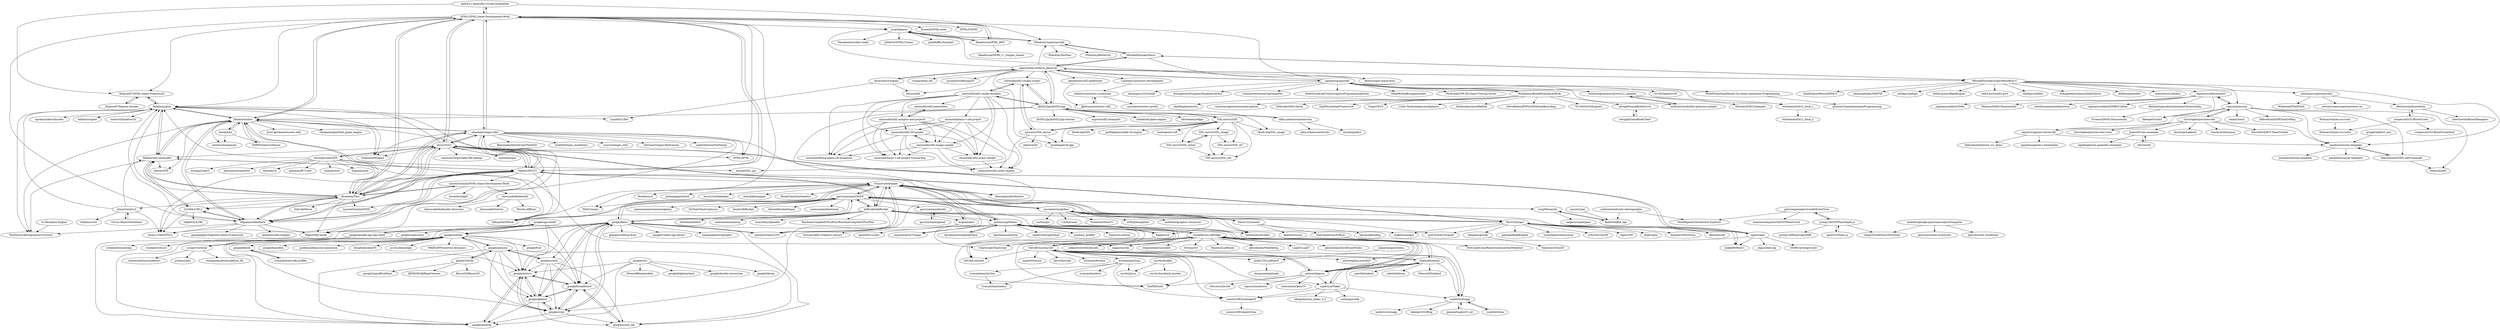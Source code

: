 digraph G {
"andrew-r-king/sfml-vscode-boilerplate" -> "SFML/SFML-Game-Development-Book"
"andrew-r-king/sfml-vscode-boilerplate" -> "Hopson97/SFML-Game-Framework"
"andrew-r-king/sfml-vscode-boilerplate" -> "PfAndrey/supermariohd"
"eliasdaler/imgui-sfml" -> "texus/TGUI"
"eliasdaler/imgui-sfml" -> "TankOs/SFGUI"
"eliasdaler/imgui-sfml" -> "SFML/SFML" ["e"=1]
"eliasdaler/imgui-sfml" -> "aiekick/ImGuiFileDialog" ["e"=1]
"eliasdaler/imgui-sfml" -> "fallahn/tmxlite"
"eliasdaler/imgui-sfml" -> "Bromeon/Thor"
"eliasdaler/imgui-sfml" -> "Hapaxia/SelbaWard"
"eliasdaler/imgui-sfml" -> "SFML/SFML-Game-Development-Book"
"eliasdaler/imgui-sfml" -> "thennequin/ImWindow" ["e"=1]
"eliasdaler/imgui-sfml" -> "BalazsJako/ImGuiColorTextEdit" ["e"=1]
"eliasdaler/imgui-sfml" -> "juliettef/imgui_markdown" ["e"=1]
"eliasdaler/imgui-sfml" -> "ocornut/imgui_club" ["e"=1]
"eliasdaler/imgui-sfml" -> "AirGuanZ/imgui-filebrowser" ["e"=1]
"eliasdaler/imgui-sfml" -> "Sygmei/ObEngine" ["e"=1]
"eliasdaler/imgui-sfml" -> "MiguelMJ/Candle"
"fruxo/turbobadger" -> "garrynewman/GWEN"
"fruxo/turbobadger" -> "floooh/oryol" ["e"=1]
"fruxo/turbobadger" -> "hugoam/kiui"
"fruxo/turbobadger" -> "MyGUI/mygui"
"fruxo/turbobadger" -> "libRocket/libRocket"
"fruxo/turbobadger" -> "google/flatui"
"fruxo/turbobadger" -> "thennequin/ImWindow" ["e"=1]
"fruxo/turbobadger" -> "novembermonk/kiui"
"fruxo/turbobadger" -> "bombomby/brofiler" ["e"=1]
"fruxo/turbobadger" -> "jarikomppa/soloud" ["e"=1]
"fruxo/turbobadger" -> "Flix01/imgui" ["e"=1]
"fruxo/turbobadger" -> "sp4cerat/Game-GUI"
"fruxo/turbobadger" -> "tesch1/turbobadger"
"fruxo/turbobadger" -> "ands/lightmapper" ["e"=1]
"fruxo/turbobadger" -> "RandyGaul/tinyheaders" ["e"=1]
"libRocket/libRocket" -> "fruxo/turbobadger"
"libRocket/libRocket" -> "mikke89/RmlUi" ["e"=1]
"libRocket/libRocket" -> "MyGUI/mygui"
"libRocket/libRocket" -> "litehtml/litehtml" ["e"=1]
"libRocket/libRocket" -> "garrynewman/GWEN"
"libRocket/libRocket" -> "TankOs/SFGUI"
"libRocket/libRocket" -> "sp4cerat/Game-GUI"
"libRocket/libRocket" -> "google/flatui"
"libRocket/libRocket" -> "memononen/nanovg" ["e"=1]
"libRocket/libRocket" -> "hugoam/kiui"
"libRocket/libRocket" -> "wjakob/nanogui" ["e"=1]
"libRocket/libRocket" -> "billyquith/GWork"
"libRocket/libRocket" -> "syoyo/tinyobjloader" ["e"=1]
"libRocket/libRocket" -> "RuntimeCompiledCPlusPlus/RuntimeCompiledCPlusPlus" ["e"=1]
"libRocket/libRocket" -> "jeremyong/Selene"
"MultiplayerBook/MultiplayerBook" -> "d3dcoder/d3d12book" ["e"=1]
"MultiplayerBook/MultiplayerBook" -> "setuppf/GameBookServer"
"MultiplayerBook/MultiplayerBook" -> "SnpM/LockstepFramework" ["e"=1]
"MultiplayerBook/MultiplayerBook" -> "Ubpa/UECS" ["e"=1]
"MultiplayerBook/MultiplayerBook" -> "Unity-Technologies/multiplayer" ["e"=1]
"MultiplayerBook/MultiplayerBook" -> "facebookarchive/RakNet" ["e"=1]
"MultiplayerBook/MultiplayerBook" -> "gameprogcpp/code"
"MultiplayerBook/MultiplayerBook" -> "SteveRabin/JPSPlusWithGoalBounding" ["e"=1]
"MultiplayerBook/MultiplayerBook" -> "79134054/VSEngine2" ["e"=1]
"MultiplayerBook/MultiplayerBook" -> "idmillington/aicore" ["e"=1]
"MultiplayerBook/MultiplayerBook" -> "recastnavigation/recastnavigation" ["e"=1]
"gameprogcpp/code" -> "boxerprogrammer/directx12_samples"
"gameprogcpp/code" -> "jsyqrt/games"
"gameprogcpp/code" -> "PacktPublishing/Hands-On-Game-Animation-Programming"
"gameprogcpp/code" -> "Siv3D/OpenSiv3D" ["e"=1]
"gameprogcpp/code" -> "MultiplayerBook/MultiplayerBook"
"gameprogcpp/code" -> "SFML/SFML-Game-Development-Book"
"gameprogcpp/code" -> "shoeisha-books/hlsl-grimoire-sample"
"gameprogcpp/code" -> "adriengivry/Overload" ["e"=1]
"gameprogcpp/code" -> "Kasugaccho/DungeonTemplateLibrary" ["e"=1]
"gameprogcpp/code" -> "jakowskidev/uMario_Jakowski"
"gameprogcpp/code" -> "Caerind/AwesomeCppGameDev" ["e"=1]
"gameprogcpp/code" -> "IndieVisualLab/UnityGraphicsProgrammingSeries" ["e"=1]
"gameprogcpp/code" -> "MikeMcShaffry/gamecode4" ["e"=1]
"gameprogcpp/code" -> "PardCode/CPP-3D-Game-Tutorial-Series" ["e"=1]
"gameprogcpp/code" -> "techlabxe/d3d12_book_1"
"vinniefalco/LuaBridge" -> "ThePhD/sol2" ["e"=1]
"vinniefalco/LuaBridge" -> "SteveKChiu/lua-intf"
"vinniefalco/LuaBridge" -> "jeremyong/Selene"
"vinniefalco/LuaBridge" -> "luabind/luabind"
"vinniefalco/LuaBridge" -> "starwing/lua-protobuf" ["e"=1]
"vinniefalco/LuaBridge" -> "satoren/kaguya"
"vinniefalco/LuaBridge" -> "LuaDist/toluapp"
"vinniefalco/LuaBridge" -> "unknownworlds/decoda" ["e"=1]
"vinniefalco/LuaBridge" -> "ChaiScript/ChaiScript" ["e"=1]
"vinniefalco/LuaBridge" -> "diegonehab/luasocket" ["e"=1]
"vinniefalco/LuaBridge" -> "rttrorg/rttr" ["e"=1]
"vinniefalco/LuaBridge" -> "Tencent/LuaPanda" ["e"=1]
"vinniefalco/LuaBridge" -> "pkulchenko/MobDebug" ["e"=1]
"vinniefalco/LuaBridge" -> "LuaJIT/LuaJIT" ["e"=1]
"vinniefalco/LuaBridge" -> "pkulchenko/ZeroBraneStudio" ["e"=1]
"google/cctz" -> "google/motive"
"google/cctz" -> "HowardHinnant/date" ["e"=1]
"google/cctz" -> "google/highwayhash" ["e"=1]
"google/cctz" -> "google/double-conversion" ["e"=1]
"google/cctz" -> "google/breadboard"
"google/cctz" -> "google/libnop" ["e"=1]
"google/cctz" -> "google/pindrop"
"boxerprogrammer/directx12_samples" -> "shoeisha-books/hlsl-grimoire-sample"
"boxerprogrammer/directx12_samples" -> "techlabxe/d3d12_book_1"
"boxerprogrammer/directx12_samples" -> "Monsho/D3D12Samples"
"trumanzhao/luna" -> "trumanzhao/luabus"
"trumanzhao/luna" -> "trumanzhao/xls2lua"
"trumanzhao/luna" -> "esrrhs/pLua"
"trumanzhao/luna" -> "trumanzhao/hive"
"trumanzhao/luna" -> "yanwei1983/luatinkerE"
"MyGUI/mygui" -> "cegui/cegui"
"MyGUI/mygui" -> "fruxo/turbobadger"
"MyGUI/mygui" -> "libRocket/libRocket"
"MyGUI/mygui" -> "texus/TGUI"
"MyGUI/mygui" -> "blueantst/DuiVision" ["e"=1]
"MyGUI/mygui" -> "bkaradzic/bx" ["e"=1]
"MyGUI/mygui" -> "betajaen/gorilla"
"MyGUI/mygui" -> "gameknife/gkEngine" ["e"=1]
"MyGUI/mygui" -> "scrawl/particleuniverse"
"MyGUI/mygui" -> "mikke89/RmlUi" ["e"=1]
"MyGUI/mygui" -> "urho3d/Urho3D" ["e"=1]
"MyGUI/mygui" -> "andr3wmac/Torque6" ["e"=1]
"MyGUI/mygui" -> "wgois/OIS" ["e"=1]
"MyGUI/mygui" -> "wjakob/nanogui" ["e"=1]
"MyGUI/mygui" -> "libglui/glui"
"alexdantas/sdl2-platformer" -> "JIghtuse/cavestory-sdl2"
"aminosbh/sdl2-cmake-modules" -> "aminosbh/sdl2-pointerless"
"aminosbh/sdl2-cmake-modules" -> "aminosbh/sdl2-samples-and-projects"
"aminosbh/sdl2-cmake-modules" -> "aminosbh/sdl2-mixer-sample"
"aminosbh/sdl2-cmake-modules" -> "aminosbh/flying-plane-sdl-animation"
"aminosbh/sdl2-cmake-modules" -> "aminosbh/sdl2-ttf-sample"
"aminosbh/sdl2-cmake-modules" -> "aminosbh/sdl2-image-sample"
"aminosbh/sdl2-cmake-modules" -> "aminosbh/basic-c-sdl-project-tunisia-flag"
"aminosbh/sdl2-cmake-modules" -> "aminosbh/sdl2-audio-sample"
"aminosbh/sdl2-cmake-modules" -> "tcbrindle/sdl2-cmake-scripts"
"aminosbh/sdl2-cmake-modules" -> "aminosbh/basic-c-sdl-project"
"aminosbh/sdl2-cmake-modules" -> "libSDL2pp/libSDL2pp"
"texus/TGUI" -> "TankOs/SFGUI"
"texus/TGUI" -> "Bromeon/Thor"
"texus/TGUI" -> "eliasdaler/imgui-sfml"
"texus/TGUI" -> "Hapaxia/SelbaWard"
"texus/TGUI" -> "samhocevar/portable-file-dialogs" ["e"=1]
"texus/TGUI" -> "i42output/neoGFX"
"texus/TGUI" -> "cegui/cegui"
"texus/TGUI" -> "MyGUI/mygui"
"texus/TGUI" -> "SFML/SFML-Game-Development-Book"
"texus/TGUI" -> "fallahn/xygine"
"texus/TGUI" -> "billyquith/GWork"
"texus/TGUI" -> "cnjinhao/nana" ["e"=1]
"texus/TGUI" -> "SFML/SFML" ["e"=1]
"texus/TGUI" -> "fallahn/sfml-tmxloader"
"texus/TGUI" -> "Sygmei/ObEngine" ["e"=1]
"spurious/SDL-mirror" -> "SDL-mirror/SDL"
"spurious/SDL-mirror" -> "tcbrindle/sdl2-cmake-scripts"
"spurious/SDL-mirror" -> "grimfang4/sdl-gpu" ["e"=1]
"spurious/SDL-mirror" -> "zaki/irrlicht" ["e"=1]
"spurious/SDL-mirror" -> "mozeal/SDL_gui" ["e"=1]
"SteveKChiu/lua-intf" -> "vinniefalco/LuaBridge"
"SteveKChiu/lua-intf" -> "jeremyong/Selene"
"SteveKChiu/lua-intf" -> "LuaDist/toluapp"
"SteveKChiu/lua-intf" -> "satoren/kaguya"
"SteveKChiu/lua-intf" -> "sniper00/moon" ["e"=1]
"SteveKChiu/lua-intf" -> "luabind/luabind"
"SteveKChiu/lua-intf" -> "starwing/lua-protobuf" ["e"=1]
"SteveKChiu/lua-intf" -> "zupet/LuaTinker"
"SteveKChiu/lua-intf" -> "JerryZhou/aoi" ["e"=1]
"SteveKChiu/lua-intf" -> "jinq0123/LuaPbIntf"
"SteveKChiu/lua-intf" -> "ThePhD/sol2" ["e"=1]
"SteveKChiu/lua-intf" -> "zsummer/breeze" ["e"=1]
"SteveKChiu/lua-intf" -> "yanwei1983/luatinkerE"
"SteveKChiu/lua-intf" -> "trumanzhao/luna"
"SteveKChiu/lua-intf" -> "AdUki/LuaState"
"SFML/SFML-Game-Development-Book" -> "SFML/SFML" ["e"=1]
"SFML/SFML-Game-Development-Book" -> "Bromeon/Thor"
"SFML/SFML-Game-Development-Book" -> "fallahn/tmxlite"
"SFML/SFML-Game-Development-Book" -> "eliasdaler/imgui-sfml"
"SFML/SFML-Game-Development-Book" -> "Krozark/SFML-book"
"SFML/SFML-Game-Development-Book" -> "Headturna/SFML_RPG"
"SFML/SFML-Game-Development-Book" -> "andrew-r-king/sfml-vscode-boilerplate"
"SFML/SFML-Game-Development-Book" -> "texus/TGUI"
"SFML/SFML-Game-Development-Book" -> "Hapaxia/SelbaWard"
"SFML/SFML-Game-Development-Book" -> "fallahn/xygine"
"SFML/SFML-Game-Development-Book" -> "TankOs/SFGUI"
"SFML/SFML-Game-Development-Book" -> "jsyqrt/games"
"SFML/SFML-Game-Development-Book" -> "MiguelMJ/Candle"
"SFML/SFML-Game-Development-Book" -> "Hopson97/SFML-Game-Framework"
"SFML/SFML-Game-Development-Book" -> "SFML/CSFML" ["e"=1]
"fallahn/xygine" -> "eprikazchikov/thunder" ["e"=1]
"fallahn/xygine" -> "fallahn/tmxlite"
"fallahn/xygine" -> "Sygmei/ObEngine" ["e"=1]
"fallahn/xygine" -> "fallahn/sfml-tmxloader"
"fallahn/xygine" -> "fallahn/crogine"
"fallahn/xygine" -> "TheMaverickProgrammer/Swoosh"
"fallahn/xygine" -> "enduro2d/enduro2d"
"fallahn/xygine" -> "LiquidityC/flat" ["e"=1]
"fallahn/xygine" -> "Hopson97/SFML-Game-Framework"
"i42output/neoGFX" -> "igagis/morda"
"i42output/neoGFX" -> "texus/TGUI"
"i42output/neoGFX" -> "mozeal/SDL_gui" ["e"=1]
"i42output/neoGFX" -> "kosenko/ui" ["e"=1]
"i42output/neoGFX" -> "gammasoft71/xtd" ["e"=1]
"i42output/neoGFX" -> "billyquith/GWork"
"i42output/neoGFX" -> "hugoam/two" ["e"=1]
"i42output/neoGFX" -> "fallahn/xygine"
"i42output/neoGFX" -> "hugoam/mud" ["e"=1]
"i42output/neoGFX" -> "dustpg/LongUI" ["e"=1]
"i42output/neoGFX" -> "polymonster/pmtech" ["e"=1]
"Hopson97/SFML-Game-Framework" -> "Hopson97/Hopson-Arcade"
"Hopson97/SFML-Game-Framework" -> "fallahn/xygine"
"luabind/luabind" -> "zupet/LuaTinker"
"luabind/luabind" -> "rpavlik/luabind"
"luabind/luabind" -> "vinniefalco/LuaBridge"
"luabind/luabind" -> "SteveKChiu/lua-intf"
"luabind/luabind" -> "LuaDist/toluapp"
"luabind/luabind" -> "radiotail/eluna"
"luabind/luabind" -> "Oberon00/luabind"
"luabind/luabind" -> "satoren/kaguya"
"luabind/luabind" -> "yanwei1983/luatinkerE"
"SDL-mirror/SDL" -> "spurious/SDL-mirror"
"SDL-mirror/SDL" -> "SDL-mirror/SDL_image"
"SDL-mirror/SDL" -> "SDL-mirror/SDL_ttf"
"SDL-mirror/SDL" -> "SDL-mirror/SDL_mixer"
"SDL-mirror/SDL" -> "libSDL2pp/libSDL2pp"
"SDL-mirror/SDL" -> "grimfang4/sdl-gpu" ["e"=1]
"SDL-mirror/SDL" -> "godlikepanos/anki-3d-engine" ["e"=1]
"SDL-mirror/SDL" -> "kcat/openal-soft" ["e"=1]
"SDL-mirror/SDL" -> "SDL-mirror/SDL_net"
"SDL-mirror/SDL" -> "libsdl-org/SDL_image" ["e"=1]
"SDL-mirror/SDL" -> "libsdl-org/SDL" ["e"=1]
"novembermonk/kiui" -> "fruxo/turbobadger"
"novembermonk/kiui" -> "vurtun/gui" ["e"=1]
"novembermonk/kiui" -> "r-lyeh/tracey"
"novembermonk/kiui" -> "bombomby/brofiler" ["e"=1]
"novembermonk/kiui" -> "Twolewis/OtterUI"
"novembermonk/kiui" -> "Steve132/uraster"
"novembermonk/kiui" -> "nvMcJohn/apitest" ["e"=1]
"novembermonk/kiui" -> "garrynewman/GWEN"
"novembermonk/kiui" -> "mattdesl/graphics-resources" ["e"=1]
"novembermonk/kiui" -> "Rapptz/sol"
"mmatyas/supermariowar" -> "retronx-team/supermariowar-nx"
"mmatyas/supermariowar" -> "Wohlstand/TheXTech" ["e"=1]
"mmatyas/supermariowar" -> "libertyernie/brawltools"
"albin-johansson/centurion" -> "albin-johansson/tactile"
"albin-johansson/centurion" -> "xissburg/edyn" ["e"=1]
"albin-johansson/centurion" -> "libSDL2pp/libSDL2pp"
"satoren/kaguya" -> "SteveKChiu/lua-intf"
"satoren/kaguya" -> "satoren/luaOpenCV"
"satoren/kaguya" -> "vinniefalco/LuaBridge"
"satoren/kaguya" -> "jeremyong/Selene"
"satoren/kaguya" -> "ThePhD/sol2" ["e"=1]
"satoren/kaguya" -> "zupet/LuaTinker"
"satoren/kaguya" -> "c0i/cocos2dx-lite" ["e"=1]
"satoren/kaguya" -> "vapourismo/luwra"
"satoren/kaguya" -> "luabind/luabind"
"google/VoltAir" -> "google/LiquidFunPaint"
"google/VoltAir" -> "google/pienoon"
"google/VoltAir" -> "JKSH/QtSdkRepoChooser"
"google/VoltAir" -> "Bacon2D/Bacon2D" ["e"=1]
"MitchellSternke/Mario" -> "MitchellSternke/SuperMarioBros-C"
"MitchellSternke/Mario" -> "PfAndrey/supermariohd"
"MitchellSternke/Mario" -> "jakowskidev/uMario_Jakowski"
"MitchellSternke/Mario" -> "feresr/super-mario-bros"
"setuppf/GameBookServer" -> "setuppf/GameBookClient"
"captainsouthbird/smb3" -> "captainsouthbird/3Mix"
"captainsouthbird/smb3" -> "Maseya/SMAS-Disassembly"
"captainsouthbird/smb3" -> "camsaul/nesasm"
"captainsouthbird/smb3" -> "captainsouthbird/SMB3Utilties"
"captainsouthbird/smb3" -> "Raidenthequick/yoshisisland-disassembly"
"captainsouthbird/smb3" -> "camthesaxman/zeldasource" ["e"=1]
"captainsouthbird/smb3" -> "Xkeeper0/smb2"
"jakowskidev/uMario_Jakowski" -> "atraczyk/2d-engine"
"jakowskidev/uMario_Jakowski" -> "MitchellSternke/Mario"
"jakowskidev/uMario_Jakowski" -> "MitchellSternke/SuperMarioBros-C"
"jakowskidev/uMario_Jakowski" -> "PfAndrey/supermariohd"
"jakowskidev/uMario_Jakowski" -> "alexdantas/sdl2-platformer"
"jakowskidev/uMario_Jakowski" -> "libSDL2pp/libSDL2pp"
"jakowskidev/uMario_Jakowski" -> "tcbrindle/sdl2-cmake-scripts"
"jakowskidev/uMario_Jakowski" -> "jsyqrt/games"
"jakowskidev/uMario_Jakowski" -> "cxong/cdogs-sdl" ["e"=1]
"jakowskidev/uMario_Jakowski" -> "feresr/super-mario-bros"
"jakowskidev/uMario_Jakowski" -> "gameprogcpp/code"
"jakowskidev/uMario_Jakowski" -> "juzzlin/DustRacing2D" ["e"=1]
"jakowskidev/uMario_Jakowski" -> "hecrj/zelda"
"jakowskidev/uMario_Jakowski" -> "Limeoats/cavestory-development"
"jakowskidev/uMario_Jakowski" -> "grimfang4/sdl-gpu" ["e"=1]
"tcbrindle/sdl2-cmake-scripts" -> "aminosbh/sdl2-cmake-modules"
"tcbrindle/sdl2-cmake-scripts" -> "libSDL2pp/libSDL2pp"
"tcbrindle/sdl2-cmake-scripts" -> "spurious/SDL-mirror"
"fallahn/tmxlite" -> "fallahn/sfml-tmxloader"
"fallahn/tmxlite" -> "fallahn/xygine"
"fallahn/tmxlite" -> "sainteos/tmxparser"
"fallahn/tmxlite" -> "SSBMTonberry/tileson"
"fallahn/tmxlite" -> "Hapaxia/SelbaWard"
"fallahn/tmxlite" -> "baylej/tmx"
"fallahn/tmxlite" -> "JustCaptcha/awesome-sfml"
"fallahn/tmxlite" -> "edoren/STP"
"fallahn/tmxlite" -> "eliasdaler/imgui-sfml"
"fallahn/tmxlite" -> "SFML/SFML-Game-Development-Book"
"fallahn/tmxlite" -> "Bromeon/Thor"
"fallahn/tmxlite" -> "MiguelMJ/Candle"
"fallahn/tmxlite" -> "thatgamesguy/that_game_engine"
"fallahn/tmxlite" -> "Sygmei/ObEngine" ["e"=1]
"fallahn/tmxlite" -> "TheMaverickProgrammer/Swoosh"
"PfAndrey/supermariohd" -> "PfAndrey/PacMan"
"PfAndrey/supermariohd" -> "MitchellSternke/Mario"
"PfAndrey/supermariohd" -> "PfAndrey/BattleCity"
"PfAndrey/supermariohd" -> "jsyqrt/games"
"jsyqrt/games" -> "Headturna/SFML_RPG"
"jsyqrt/games" -> "ParadoxZero/sfml-snake"
"jsyqrt/games" -> "JuDelCo/SFML2-Game"
"jsyqrt/games" -> "johnBuffer/ZombieV"
"jsyqrt/games" -> "PfAndrey/supermariohd"
"esrrhs/hookso" -> "esrrhs/pLua"
"esrrhs/hookso" -> "esrrhs/lua-family-bucket"
"mattdesl/google-panorama-equirectangular" -> "Jam3/awesome-streetview"
"mattdesl/google-panorama-equirectangular" -> "rbejar/StreetView3DOverlay"
"mattdesl/google-panorama-equirectangular" -> "Jam3/extract-streetview"
"TankOs/SFGUI" -> "texus/TGUI"
"TankOs/SFGUI" -> "Bromeon/Thor"
"TankOs/SFGUI" -> "binary1248/SFNUL"
"TankOs/SFGUI" -> "eliasdaler/imgui-sfml"
"TankOs/SFGUI" -> "fallahn/sfml-tmxloader"
"TankOs/SFGUI" -> "Hapaxia/SelbaWard"
"TankOs/SFGUI" -> "LaurentGomila/SFML" ["e"=1]
"TankOs/SFGUI" -> "222464/LTBL2"
"TankOs/SFGUI" -> "billyquith/GWork"
"TankOs/SFGUI" -> "LaurentGomila/SFML-Game-Development-Book"
"TankOs/SFGUI" -> "fallahn/xygine"
"TankOs/SFGUI" -> "libRocket/libRocket"
"TankOs/SFGUI" -> "miguelmartin75/anax" ["e"=1]
"TankOs/SFGUI" -> "SFML/SFML-Game-Development-Book"
"TankOs/SFGUI" -> "fruxo/turbobadger"
"google/flatui" -> "google/fplbase"
"google/flatui" -> "google/corgi"
"google/flatui" -> "google/scene_lab"
"google/flatui" -> "google/breadboard"
"google/flatui" -> "google/mathfu"
"google/flatui" -> "fruxo/turbobadger"
"google/flatui" -> "google/pindrop"
"google/flatui" -> "sp4cerat/Game-GUI"
"google/flatui" -> "bombomby/brofiler" ["e"=1]
"google/flatui" -> "google/motive"
"google/flatui" -> "glampert/debug-draw" ["e"=1]
"google/flatui" -> "google/zooshi"
"google/flatui" -> "google/vulkan-cpp-library" ["e"=1]
"google/flatui" -> "garrynewman/GWEN"
"google/flatui" -> "rampantpixels/rpmalloc" ["e"=1]
"jinjiazhang/protolua" -> "jinq0123/LuaPbIntf"
"atraczyk/2d-engine" -> "jakowskidev/uMario_Jakowski"
"atraczyk/2d-engine" -> "hecrj/zelda"
"atraczyk/2d-engine" -> "LiquidityC/flat" ["e"=1]
"aminosbh/sdl2-samples-and-projects" -> "aminosbh/sdl2-pointerless"
"aminosbh/sdl2-samples-and-projects" -> "aminosbh/flying-plane-sdl-animation"
"aminosbh/sdl2-samples-and-projects" -> "aminosbh/basic-c-sdl-project-tunisia-flag"
"aminosbh/sdl2-samples-and-projects" -> "aminosbh/sdl2-ttf-sample"
"aminosbh/sdl2-samples-and-projects" -> "aminosbh/sdl2-audio-sample"
"aminosbh/sdl2-samples-and-projects" -> "aminosbh/sdl2-mixer-sample"
"aminosbh/sdl2-samples-and-projects" -> "aminosbh/sdl2-image-sample"
"Limeoats/cavestory-development" -> "chebert/cavestory-screencast"
"chebert/cavestory-screencast" -> "JIghtuse/cavestory-sdl2"
"chebert/cavestory-screencast" -> "mystal/cavestory-pysdl2"
"SDL-mirror/SDL_ttf" -> "SDL-mirror/SDL_net"
"PacktPublishing/Hands-On-Game-Animation-Programming" -> "gszauer/GameAnimationProgramming" ["e"=1]
"jjensen/luaplus51-all" -> "LuaDist/toluapp"
"MitchellSternke/SuperMarioBros-C" -> "MitchellSternke/Mario"
"MitchellSternke/SuperMarioBros-C" -> "captainsouthbird/smb3"
"MitchellSternke/SuperMarioBros-C" -> "camsaul/nesasm"
"MitchellSternke/SuperMarioBros-C" -> "ZaneDubya/MetroidMMC3"
"MitchellSternke/SuperMarioBros-C" -> "jakowskidev/uMario_Jakowski"
"MitchellSternke/SuperMarioBros-C" -> "philosophofee/SBSPSS" ["e"=1]
"MitchellSternke/SuperMarioBros-C" -> "sm64pc/sm64pc" ["e"=1]
"MitchellSternke/SuperMarioBros-C" -> "lethal-guitar/RigelEngine" ["e"=1]
"MitchellSternke/SuperMarioBros-C" -> "mmatyas/supermariowar"
"MitchellSternke/SuperMarioBros-C" -> "sm64-port/sm64-port" ["e"=1]
"MitchellSternke/SuperMarioBros-C" -> "pinobatch/nrom-template"
"MitchellSternke/SuperMarioBros-C" -> "sm64pc/sm64ex" ["e"=1]
"MitchellSternke/SuperMarioBros-C" -> "ArmageddonGames/ZeldaClassic" ["e"=1]
"MitchellSternke/SuperMarioBros-C" -> "doldecomp/melee" ["e"=1]
"MitchellSternke/SuperMarioBros-C" -> "sonicretro/s1disasm" ["e"=1]
"Hapaxia/SelbaWard" -> "Bromeon/Thor"
"Hapaxia/SelbaWard" -> "fallahn/tmxlite"
"Hapaxia/SelbaWard" -> "MiguelMJ/Candle"
"Hapaxia/SelbaWard" -> "texus/TGUI"
"Hapaxia/SelbaWard" -> "222464/LTBL2"
"Hapaxia/SelbaWard" -> "TheMaverickProgrammer/Swoosh"
"Hapaxia/SelbaWard" -> "gamepopper/Vigilante-Game-Framework"
"Hapaxia/SelbaWard" -> "abodelot/sfml-widgets"
"Hapaxia/SelbaWard" -> "TankOs/SFGUI"
"Hapaxia/SelbaWard" -> "fallahn/xygine"
"Hapaxia/SelbaWard" -> "binary1248/SFNUL"
"Headturna/SFML_RPG" -> "Headturna/SFML_C-_Simple_Games"
"Headturna/SFML_RPG" -> "jsyqrt/games"
"Headturna/SFML_RPG" -> "SFML/SFML-Game-Development-Book"
"google/mathfu" -> "google/flatui"
"google/mathfu" -> "google/corgi"
"google/mathfu" -> "google/fplbase"
"google/mathfu" -> "google/motive"
"google/mathfu" -> "google/fruit" ["e"=1]
"google/mathfu" -> "scoopr/vectorial"
"google/mathfu" -> "google/liquidfun" ["e"=1]
"google/mathfu" -> "google/fplutil"
"google/mathfu" -> "guillaumeblanc/ozz-animation" ["e"=1]
"google/mathfu" -> "google/breadboard"
"google/mathfu" -> "dougbinks/enkiTS" ["e"=1]
"google/mathfu" -> "p12tic/libsimdpp" ["e"=1]
"google/mathfu" -> "MADEAPPS/newton-dynamics" ["e"=1]
"google/mathfu" -> "google/pienoon"
"google/mathfu" -> "google/pindrop"
"google/cpp-netlib" -> "google/motive"
"google/cpp-netlib" -> "google/google-api-cpp-client"
"google/cpp-netlib" -> "google/breadboard"
"google/cpp-netlib" -> "google/pindrop"
"google/cpp-netlib" -> "google/mathfu"
"google/cpp-netlib" -> "google/supersonic" ["e"=1]
"google/google-api-cpp-client" -> "sirikata/liboauthcpp" ["e"=1]
"google/google-api-cpp-client" -> "google/cpp-netlib"
"google/google-api-cpp-client" -> "swatkat/twitcurl"
"LaurentGomila/SFML-Game-Development-Book" -> "therocode/featherkit"
"LaurentGomila/SFML-Game-Development-Book" -> "binary1248/SFNUL"
"LaurentGomila/SFML-Game-Development-Book" -> "Bromeon/Thor"
"LaurentGomila/SFML-Game-Development-Book" -> "hovatterz/light"
"jinq0123/LuaPbIntf" -> "zhanjunxiong/luapb" ["e"=1]
"Rapptz/sol" -> "jeremyong/Selene"
"Rapptz/sol" -> "AdUki/LuaState"
"fallahn/sfml-tmxloader" -> "edoren/STP"
"fallahn/sfml-tmxloader" -> "fallahn/tmxlite"
"fallahn/sfml-tmxloader" -> "222464/LTBL2"
"fallahn/sfml-tmxloader" -> "fallahn/xygine"
"fallahn/sfml-tmxloader" -> "Bromeon/Thor"
"fallahn/sfml-tmxloader" -> "TankOs/SFGUI"
"fallahn/sfml-tmxloader" -> "TheMaverickProgrammer/Swoosh"
"Steve132/uraster" -> "NotCamelCase/SoftLit"
"Steve132/uraster" -> "hpicgs/glbinding" ["e"=1]
"Steve132/uraster" -> "novembermonk/kiui"
"Steve132/uraster" -> "AgentD/swrast"
"hugoam/kiui" -> "bclucas/Alloy-Graphics-Library"
"hugoam/kiui" -> "fruxo/turbobadger"
"hugoam/kiui" -> "taylor001/crown" ["e"=1]
"field/FieldKit.cpp" -> "vorg/MowaLibs"
"garrynewman/GWEN" -> "fruxo/turbobadger"
"garrynewman/GWEN" -> "billyquith/GWork"
"garrynewman/GWEN" -> "garrynewman/bootil"
"garrynewman/GWEN" -> "memononen/recastnavigation" ["e"=1]
"garrynewman/GWEN" -> "DrChat/Gmod-vphysics" ["e"=1]
"garrynewman/GWEN" -> "libRocket/libRocket"
"garrynewman/GWEN" -> "lloydw/libRocket" ["e"=1]
"garrynewman/GWEN" -> "novembermonk/kiui"
"garrynewman/GWEN" -> "AdrienHerubel/imgui"
"garrynewman/GWEN" -> "andr3wmac/Torque6" ["e"=1]
"garrynewman/GWEN" -> "jeremyong/Selene"
"garrynewman/GWEN" -> "Flix01/imgui" ["e"=1]
"garrynewman/GWEN" -> "vorg/MowaLibs"
"garrynewman/GWEN" -> "memononen/fontstash" ["e"=1]
"garrynewman/GWEN" -> "google/flatui"
"setuppf/GameBookClient" -> "setuppf/GameBookServer"
"Bromeon/Thor" -> "TankOs/SFGUI"
"Bromeon/Thor" -> "texus/TGUI"
"Bromeon/Thor" -> "Hapaxia/SelbaWard"
"Bromeon/Thor" -> "fallahn/sfml-tmxloader"
"Bromeon/Thor" -> "LaurentGomila/SFML-Game-Development-Book"
"Bromeon/Thor" -> "binary1248/SFNUL"
"Bromeon/Thor" -> "LaurentGomila/SFML" ["e"=1]
"Bromeon/Thor" -> "Yalir/sfeMovie"
"Bromeon/Thor" -> "MiguelMJ/Candle"
"Bromeon/Thor" -> "eliasdaler/imgui-sfml"
"Bromeon/Thor" -> "222464/LTBL2"
"Bromeon/Thor" -> "SFML/SFML-Game-Development-Book"
"Bromeon/Thor" -> "fallahn/tmxlite"
"Bromeon/Thor" -> "fallahn/xygine"
"Bromeon/Thor" -> "tizian/Cendric2"
"jeremyong/Selene" -> "vinniefalco/LuaBridge"
"jeremyong/Selene" -> "davidsiaw/luacppinterface"
"jeremyong/Selene" -> "SteveKChiu/lua-intf"
"jeremyong/Selene" -> "ThePhD/sol2" ["e"=1]
"jeremyong/Selene" -> "Rapptz/sol"
"jeremyong/Selene" -> "alecthomas/entityx" ["e"=1]
"jeremyong/Selene" -> "satoren/kaguya"
"jeremyong/Selene" -> "cppformat/cppformat" ["e"=1]
"jeremyong/Selene" -> "garrynewman/GWEN"
"jeremyong/Selene" -> "AdUki/LuaState"
"jeremyong/Selene" -> "ChaiScript/ChaiScript" ["e"=1]
"jeremyong/Selene" -> "yse/easy_profiler" ["e"=1]
"jeremyong/Selene" -> "fruxo/turbobadger"
"jeremyong/Selene" -> "Tomasu/LuaGlue"
"jeremyong/Selene" -> "miguelmartin75/anax" ["e"=1]
"soopercool101/BrawlCrate" -> "soopercool101/BrawlCrateNext"
"soopercool101/BrawlCrate" -> "libertyernie/brawltools"
"soopercool101/BrawlCrate" -> "Wiimm/wiimms-szs-tools"
"christopherpow/nesicide" -> "camsaul/nesasm"
"christopherpow/nesicide" -> "dustmop/makechr"
"christopherpow/nesicide" -> "pinobatch/nrom-template"
"christopherpow/nesicide" -> "toastynerd/nesasm"
"christopherpow/nesicide" -> "HertzDevil/0CC-FamiTracker" ["e"=1]
"christopherpow/nesicide" -> "christopherpow/nes-test-roms" ["e"=1]
"christopherpow/nesicide" -> "jmk/cc65-nes-examples"
"christopherpow/nesicide" -> "cppchriscpp/nes-starter-kit"
"davidsiaw/luacppinterface" -> "jeremyong/Selene"
"vorg/MowaLibs" -> "field/FieldKit.cpp"
"vorg/MowaLibs" -> "aalpern/cinderpane"
"tizian/Cendric2" -> "Cirrus-Minor/witchblast"
"tizian/Cendric2" -> "binary1248/SFNUL"
"tizian/Cendric2" -> "fallahn/xygine"
"tizian/Cendric2" -> "fallahn/sfml-tmxloader"
"tizian/Cendric2" -> "fallahn/crush"
"therocode/featherkit" -> "Mischa-Alff/cee"
"therocode/featherkit" -> "therocode/featherkit-showcase"
"therocode/featherkit" -> "therocode/GimGui"
"google/pienoon" -> "google/zooshi"
"google/pienoon" -> "google/fplbase"
"google/pienoon" -> "google/motive"
"google/pienoon" -> "google/VoltAir"
"google/pienoon" -> "google/mathfu"
"google/pienoon" -> "google/pindrop"
"google/pienoon" -> "google/corgi"
"google/pienoon" -> "google/scene_lab"
"LuaDist/toluapp" -> "LuaDist/tolua"
"LuaDist/toluapp" -> "waltervn/toluapp"
"LuaDist/toluapp" -> "SteveKChiu/lua-intf"
"LuaDist/toluapp" -> "dabing1022/Blog"
"LuaDist/toluapp" -> "jjensen/luaplus51-all"
"patriciogonzalezvivo/ofxStreetView" -> "PaulWagener/Streetview-Explorer"
"patriciogonzalezvivo/ofxStreetView" -> "wearenocomputer/ofxGSVPointCloud"
"patriciogonzalezvivo/ofxStreetView" -> "proog128/GSVPanoDepth.js"
"libSDL2pp/libSDL2pp" -> "libSDL2pp/libSDL2pp-tutorial"
"libSDL2pp/libSDL2pp" -> "albin-johansson/centurion"
"libSDL2pp/libSDL2pp" -> "aminosbh/sdl2-cmake-modules"
"libSDL2pp/libSDL2pp" -> "tcbrindle/sdl2-cmake-scripts"
"libSDL2pp/libSDL2pp" -> "SDL-mirror/SDL"
"libSDL2pp/libSDL2pp" -> "fallahn/tmxlite"
"libSDL2pp/libSDL2pp" -> "libsdl-org/SDL_image" ["e"=1]
"libSDL2pp/libSDL2pp" -> "xyproto/sdl2-examples"
"libSDL2pp/libSDL2pp" -> "jakowskidev/uMario_Jakowski"
"libSDL2pp/libSDL2pp" -> "linkdd/sdl-game-engine"
"libSDL2pp/libSDL2pp" -> "google/corgi"
"libSDL2pp/libSDL2pp" -> "riksweeney/edgar" ["e"=1]
"google/motive" -> "google/pindrop"
"google/motive" -> "google/breadboard"
"google/motive" -> "google/fplbase"
"google/motive" -> "google/corgi"
"LuaDist/tolua" -> "LuaDist/toluapp"
"notlion/streetview-stereographic" -> "PaulWagener/Streetview-Explorer"
"notlion/streetview-stereographic" -> "field/FieldKit.cpp"
"cegui/cegui" -> "cegui/ceed-cpp"
"cegui/cegui" -> "MyGUI/mygui"
"cegui/cegui" -> "texus/TGUI"
"cegui/cegui" -> "igagis/morda"
"cegui/cegui" -> "mikke89/RmlUi" ["e"=1]
"cegui/cegui" -> "OGRECave/ogre-next" ["e"=1]
"cppchriscpp/nes-starter-kit" -> "pinobatch/nrom-template"
"cppchriscpp/nes-starter-kit" -> "bbbradsmith/lizard_src_demo"
"cppchriscpp/nes-starter-kit" -> "cppchriscpp/nes-c-boilerplate"
"camsaul/nesasm" -> "captainsouthbird/smb3"
"camsaul/nesasm" -> "freem/asm6f"
"camsaul/nesasm" -> "bbbradsmith/NES-ca65-example"
"camsaul/nesasm" -> "emkay/nesly"
"camsaul/nesasm" -> "pinobatch/nrom-template"
"camsaul/nesasm" -> "cppchriscpp/nes-starter-kit"
"camsaul/nesasm" -> "Xkeeper0/smb2"
"camsaul/nesasm" -> "bbbradsmith/NESertGolfing"
"camsaul/nesasm" -> "christopherpow/nesicide"
"gregkrsak/first_nes" -> "pinobatch/nrom-template"
"shoeisha-books/hlsl-grimoire-sample" -> "boxerprogrammer/directx12_samples"
"libertyernie/brawltools" -> "soopercool101/BrawlCrate"
"libertyernie/brawltools" -> "libertyernie/BrawlManagers"
"google/scene_lab" -> "google/breadboard"
"Is-Daouda/is-Engine" -> "TheMaverickProgrammer/Swoosh"
"Cirrus-Minor/witchblast" -> "tizian/Cendric2"
"JIghtuse/cavestory-sdl2" -> "chebert/cavestory-screencast"
"google/pindrop" -> "google/motive"
"bbbradsmith/NES-ca65-example" -> "pinobatch/nrom-template"
"bbbradsmith/NES-ca65-example" -> "freem/asm6f"
"jmk/cc65-nes-examples" -> "clbr/neslib"
"jmk/cc65-nes-examples" -> "algofoogle/nes-gamedev-examples"
"aminosbh/basic-c-sdl-project" -> "aminosbh/sdl2-audio-sample"
"aminosbh/basic-c-sdl-project" -> "aminosbh/basic-c-sdl-project-tunisia-flag"
"aminosbh/basic-c-sdl-project" -> "aminosbh/flying-plane-sdl-animation"
"aminosbh/basic-c-sdl-project" -> "aminosbh/sdl2-image-sample"
"aminosbh/basic-c-sdl-project" -> "aminosbh/sdl2-mixer-sample"
"aminosbh/basic-c-sdl-project" -> "aminosbh/sdl2-ttf-sample"
"aminosbh/sdl2-image-sample" -> "aminosbh/sdl2-mixer-sample"
"aminosbh/sdl2-image-sample" -> "aminosbh/sdl2-audio-sample"
"aminosbh/sdl2-image-sample" -> "aminosbh/sdl2-ttf-sample"
"aminosbh/sdl2-image-sample" -> "aminosbh/flying-plane-sdl-animation"
"aminosbh/sdl2-image-sample" -> "aminosbh/basic-c-sdl-project-tunisia-flag"
"aminosbh/sdl2-mixer-sample" -> "aminosbh/sdl2-audio-sample"
"aminosbh/sdl2-pointerless" -> "aminosbh/sdl2-samples-and-projects"
"aminosbh/sdl2-ttf-sample" -> "aminosbh/sdl2-audio-sample"
"aminosbh/sdl2-ttf-sample" -> "aminosbh/sdl2-mixer-sample"
"aminosbh/sdl2-ttf-sample" -> "aminosbh/flying-plane-sdl-animation"
"aminosbh/sdl2-ttf-sample" -> "aminosbh/basic-c-sdl-project-tunisia-flag"
"aminosbh/sdl2-ttf-sample" -> "aminosbh/sdl2-image-sample"
"techlabxe/d3d12_book_1" -> "techlabxe/d3d12_book_2"
"scoopr/vectorial" -> "rampantpixels/foundation_lib" ["e"=1]
"scoopr/vectorial" -> "chaoticbob/tinyrenderers" ["e"=1]
"scoopr/vectorial" -> "prideout/par" ["e"=1]
"scoopr/vectorial" -> "google/mathfu"
"garrynewman/bootil" -> "garrynewman/gmad"
"google/fplutil" -> "richq/android-ndk-profiler"
"google/fplutil" -> "google/motive"
"NotCamelCase/SoftLit" -> "NotCamelCase/RasterizationInOneWeekend"
"billyquith/GWork" -> "garrynewman/GWEN"
"sp4cerat/Game-GUI" -> "google/flatui"
"sp4cerat/Game-GUI" -> "fruxo/turbobadger"
"pinobatch/nrom-template" -> "pinobatch/snrom-template"
"pinobatch/nrom-template" -> "pinobatch/lorom-template" ["e"=1]
"pinobatch/nrom-template" -> "bbbradsmith/NES-ca65-example"
"google/breadboard" -> "google/scene_lab"
"google/breadboard" -> "google/corgi"
"google/breadboard" -> "google/fplbase"
"google/breadboard" -> "google/motive"
"Hopson97/Hopson-Arcade" -> "Hopson97/SFML-Game-Framework"
"zupet/LuaTinker" -> "yanwei1983/luatinkerE"
"zupet/LuaTinker" -> "luabind/luabind"
"zupet/LuaTinker" -> "zfengzhen/lua_tinker_5.2"
"zupet/LuaTinker" -> "LuaDist/toluapp"
"zupet/LuaTinker" -> "sailzeng/zcelib"
"google/corgi" -> "google/breadboard"
"google/corgi" -> "google/scene_lab"
"google/corgi" -> "google/fplbase"
"google/corgi" -> "google/flatui"
"google/corgi" -> "google/motive"
"google/corgi" -> "google/pindrop"
"222464/LTBL2" -> "fallahn/sfml-tmxloader"
"222464/LTBL2" -> "binary1248/SFNUL"
"222464/LTBL2" -> "Hapaxia/SelbaWard"
"222464/LTBL2" -> "eXpl0it3r/LTBL"
"clbr/neslib" -> "jmk/cc65-nes-examples"
"garrynewman/gmad" -> "garrynewman/bootil"
"richq/android-ndk-profiler" -> "google/fplutil"
"baylej/tmx" -> "SSBMTonberry/tileson"
"baylej/tmx" -> "fallahn/tmxlite"
"baylej/tmx" -> "sainteos/tmxparser"
"SSBMTonberry/tileson" -> "fallahn/tmxlite"
"Raidenthequick/yoshisisland-disassembly" -> "Ersanio/SMAS-Disassembly"
"SDL-mirror/SDL_image" -> "SDL-mirror/SDL_mixer"
"SDL-mirror/SDL_image" -> "SDL-mirror/SDL_net"
"SDL-mirror/SDL_image" -> "SDL-mirror/SDL_ttf"
"SDL-mirror/SDL_mixer" -> "SDL-mirror/SDL_image"
"SDL-mirror/SDL_mixer" -> "SDL-mirror/SDL_net"
"betajaen/gorilla" -> "Valentin33/Gui3D"
"yanwei1983/luatinkerE" -> "yanwei1983/export2lua"
"spite/GSVPano.js" -> "proog128/GSVPanoDepth.js"
"google/fplbase" -> "google/scene_lab"
"google/fplbase" -> "google/flatui"
"google/fplbase" -> "google/breadboard"
"google/fplbase" -> "google/corgi"
"google/fplbase" -> "google/motive"
"google/fplbase" -> "google/pindrop"
"Wiimm/wiimms-iso-tools" -> "Wiimm/wiimms-szs-tools"
"proog128/GSVPanoDepth.js" -> "patriciogonzalezvivo/ofxStreetView"
"proog128/GSVPanoDepth.js" -> "rbejar/StreetView3DOverlay"
"proog128/GSVPanoDepth.js" -> "spite/GSVPano.js"
"proog128/GSVPanoDepth.js" -> "proog128/HyperlapseMB"
"google/zooshi" -> "google/fplbase"
"google/zooshi" -> "google/pienoon"
"google/zooshi" -> "google/scene_lab"
"google/zooshi" -> "google/breadboard"
"google/zooshi" -> "google/corgi"
"google/zooshi" -> "google/motive"
"trumanzhao/xls2lua" -> "trumanzhao/luabus"
"nasser/zajal" -> "field/FieldKit.cpp"
"andrew-r-king/sfml-vscode-boilerplate" ["l"="-15.212,26.669"]
"SFML/SFML-Game-Development-Book" ["l"="-15.216,26.624"]
"Hopson97/SFML-Game-Framework" ["l"="-15.181,26.632"]
"PfAndrey/supermariohd" ["l"="-15.213,26.743"]
"eliasdaler/imgui-sfml" ["l"="-15.252,26.586"]
"texus/TGUI" ["l"="-15.233,26.55"]
"TankOs/SFGUI" ["l"="-15.251,26.553"]
"SFML/SFML" ["l"="-12.657,25.97"]
"aiekick/ImGuiFileDialog" ["l"="-12.092,26.053"]
"fallahn/tmxlite" ["l"="-15.243,26.614"]
"Bromeon/Thor" ["l"="-15.228,26.577"]
"Hapaxia/SelbaWard" ["l"="-15.219,26.586"]
"thennequin/ImWindow" ["l"="-12.079,26.083"]
"BalazsJako/ImGuiColorTextEdit" ["l"="-12.109,26.056"]
"juliettef/imgui_markdown" ["l"="-12.093,26.07"]
"ocornut/imgui_club" ["l"="-12.076,26.065"]
"AirGuanZ/imgui-filebrowser" ["l"="-12.053,26.075"]
"Sygmei/ObEngine" ["l"="-12.166,26.189"]
"MiguelMJ/Candle" ["l"="-15.231,26.602"]
"fruxo/turbobadger" ["l"="-15.312,26.439"]
"garrynewman/GWEN" ["l"="-15.345,26.441"]
"floooh/oryol" ["l"="-12.393,26.077"]
"hugoam/kiui" ["l"="-15.316,26.411"]
"MyGUI/mygui" ["l"="-15.264,26.487"]
"libRocket/libRocket" ["l"="-15.3,26.464"]
"google/flatui" ["l"="-15.255,26.414"]
"novembermonk/kiui" ["l"="-15.382,26.427"]
"bombomby/brofiler" ["l"="-12.226,26.146"]
"jarikomppa/soloud" ["l"="-12.329,25.996"]
"Flix01/imgui" ["l"="-12.057,26.059"]
"sp4cerat/Game-GUI" ["l"="-15.284,26.428"]
"tesch1/turbobadger" ["l"="-15.339,26.417"]
"ands/lightmapper" ["l"="-12.303,26.171"]
"RandyGaul/tinyheaders" ["l"="-12.295,25.999"]
"mikke89/RmlUi" ["l"="-12.52,25.911"]
"litehtml/litehtml" ["l"="-12.591,25.813"]
"memononen/nanovg" ["l"="-12.554,25.987"]
"wjakob/nanogui" ["l"="-12.619,26.01"]
"billyquith/GWork" ["l"="-15.291,26.501"]
"syoyo/tinyobjloader" ["l"="-12.437,26.214"]
"RuntimeCompiledCPlusPlus/RuntimeCompiledCPlusPlus" ["l"="-12.254,26.088"]
"jeremyong/Selene" ["l"="-15.383,26.356"]
"MultiplayerBook/MultiplayerBook" ["l"="-15.092,26.789"]
"d3dcoder/d3d12book" ["l"="-12.463,26.459"]
"setuppf/GameBookServer" ["l"="-15.045,26.807"]
"SnpM/LockstepFramework" ["l"="-13.17,39.919"]
"Ubpa/UECS" ["l"="-13.061,29.302"]
"Unity-Technologies/multiplayer" ["l"="-13.146,40.107"]
"facebookarchive/RakNet" ["l"="-12.258,26.026"]
"gameprogcpp/code" ["l"="-15.157,26.767"]
"SteveRabin/JPSPlusWithGoalBounding" ["l"="-13.254,39.972"]
"79134054/VSEngine2" ["l"="-13.146,29.313"]
"idmillington/aicore" ["l"="-12.279,41.373"]
"recastnavigation/recastnavigation" ["l"="-13.317,39.871"]
"boxerprogrammer/directx12_samples" ["l"="-15.14,26.818"]
"jsyqrt/games" ["l"="-15.189,26.712"]
"PacktPublishing/Hands-On-Game-Animation-Programming" ["l"="-15.124,26.782"]
"Siv3D/OpenSiv3D" ["l"="-11.212,-24.626"]
"shoeisha-books/hlsl-grimoire-sample" ["l"="-15.155,26.801"]
"adriengivry/Overload" ["l"="-12.23,26.224"]
"Kasugaccho/DungeonTemplateLibrary" ["l"="-13.291,41.259"]
"jakowskidev/uMario_Jakowski" ["l"="-15.215,26.773"]
"Caerind/AwesomeCppGameDev" ["l"="-12.307,26.187"]
"IndieVisualLab/UnityGraphicsProgrammingSeries" ["l"="-12.977,40.269"]
"MikeMcShaffry/gamecode4" ["l"="-12.495,26.533"]
"PardCode/CPP-3D-Game-Tutorial-Series" ["l"="-12.191,26.254"]
"techlabxe/d3d12_book_1" ["l"="-15.129,26.801"]
"vinniefalco/LuaBridge" ["l"="-15.406,26.3"]
"ThePhD/sol2" ["l"="-11.786,21.993"]
"SteveKChiu/lua-intf" ["l"="-15.413,26.276"]
"luabind/luabind" ["l"="-15.444,26.278"]
"starwing/lua-protobuf" ["l"="-13.399,39.89"]
"satoren/kaguya" ["l"="-15.433,26.307"]
"LuaDist/toluapp" ["l"="-15.44,26.241"]
"unknownworlds/decoda" ["l"="-13.95,23.334"]
"ChaiScript/ChaiScript" ["l"="-11.728,21.911"]
"diegonehab/luasocket" ["l"="-13.949,23.365"]
"rttrorg/rttr" ["l"="-11.623,21.93"]
"Tencent/LuaPanda" ["l"="-13.383,39.896"]
"pkulchenko/MobDebug" ["l"="-13.922,23.361"]
"LuaJIT/LuaJIT" ["l"="-13.895,23.272"]
"pkulchenko/ZeroBraneStudio" ["l"="-13.863,23.333"]
"google/cctz" ["l"="-15.195,26.348"]
"google/motive" ["l"="-15.197,26.401"]
"HowardHinnant/date" ["l"="-11.673,21.978"]
"google/highwayhash" ["l"="-11.328,22.192"]
"google/double-conversion" ["l"="-11.414,22.064"]
"google/breadboard" ["l"="-15.213,26.393"]
"google/libnop" ["l"="-11.451,21.853"]
"google/pindrop" ["l"="-15.204,26.383"]
"Monsho/D3D12Samples" ["l"="-15.125,26.843"]
"trumanzhao/luna" ["l"="-15.379,26.215"]
"trumanzhao/luabus" ["l"="-15.355,26.21"]
"trumanzhao/xls2lua" ["l"="-15.359,26.197"]
"esrrhs/pLua" ["l"="-15.366,26.163"]
"trumanzhao/hive" ["l"="-15.377,26.191"]
"yanwei1983/luatinkerE" ["l"="-15.413,26.248"]
"cegui/cegui" ["l"="-15.232,26.506"]
"blueantst/DuiVision" ["l"="-13.692,22.451"]
"bkaradzic/bx" ["l"="-12.281,25.979"]
"betajaen/gorilla" ["l"="-15.238,26.465"]
"gameknife/gkEngine" ["l"="-13.256,29.198"]
"scrawl/particleuniverse" ["l"="-15.26,26.463"]
"urho3d/Urho3D" ["l"="-14.457,26.143"]
"andr3wmac/Torque6" ["l"="-11.845,26.146"]
"wgois/OIS" ["l"="-12.338,26.037"]
"libglui/glui" ["l"="-15.216,26.475"]
"alexdantas/sdl2-platformer" ["l"="-15.149,26.742"]
"JIghtuse/cavestory-sdl2" ["l"="-15.1,26.733"]
"aminosbh/sdl2-cmake-modules" ["l"="-15.357,26.727"]
"aminosbh/sdl2-pointerless" ["l"="-15.403,26.714"]
"aminosbh/sdl2-samples-and-projects" ["l"="-15.401,26.732"]
"aminosbh/sdl2-mixer-sample" ["l"="-15.398,26.748"]
"aminosbh/flying-plane-sdl-animation" ["l"="-15.375,26.75"]
"aminosbh/sdl2-ttf-sample" ["l"="-15.389,26.74"]
"aminosbh/sdl2-image-sample" ["l"="-15.383,26.732"]
"aminosbh/basic-c-sdl-project-tunisia-flag" ["l"="-15.383,26.721"]
"aminosbh/sdl2-audio-sample" ["l"="-15.386,26.751"]
"tcbrindle/sdl2-cmake-scripts" ["l"="-15.308,26.733"]
"aminosbh/basic-c-sdl-project" ["l"="-15.374,26.739"]
"libSDL2pp/libSDL2pp" ["l"="-15.29,26.696"]
"samhocevar/portable-file-dialogs" ["l"="-12.178,26.026"]
"i42output/neoGFX" ["l"="-15.22,26.529"]
"fallahn/xygine" ["l"="-15.199,26.591"]
"cnjinhao/nana" ["l"="-12.734,25.834"]
"fallahn/sfml-tmxloader" ["l"="-15.211,26.577"]
"spurious/SDL-mirror" ["l"="-15.332,26.759"]
"SDL-mirror/SDL" ["l"="-15.303,26.759"]
"grimfang4/sdl-gpu" ["l"="-12.394,25.873"]
"zaki/irrlicht" ["l"="-14.597,26.124"]
"mozeal/SDL_gui" ["l"="-12.504,25.791"]
"sniper00/moon" ["l"="-15.218,39.195"]
"zupet/LuaTinker" ["l"="-15.452,26.259"]
"JerryZhou/aoi" ["l"="-15.249,39.222"]
"jinq0123/LuaPbIntf" ["l"="-15.409,26.216"]
"zsummer/breeze" ["l"="-15.19,39.208"]
"AdUki/LuaState" ["l"="-15.39,26.329"]
"Krozark/SFML-book" ["l"="-15.196,26.648"]
"Headturna/SFML_RPG" ["l"="-15.188,26.673"]
"SFML/CSFML" ["l"="-14.187,25.86"]
"eprikazchikov/thunder" ["l"="-12.056,26.23"]
"fallahn/crogine" ["l"="-15.149,26.59"]
"TheMaverickProgrammer/Swoosh" ["l"="-15.187,26.606"]
"enduro2d/enduro2d" ["l"="-15.151,26.61"]
"LiquidityC/flat" ["l"="-12.52,25.691"]
"igagis/morda" ["l"="-15.201,26.507"]
"kosenko/ui" ["l"="-12.869,25.707"]
"gammasoft71/xtd" ["l"="-12.71,25.809"]
"hugoam/two" ["l"="-12.259,26.196"]
"hugoam/mud" ["l"="-12.235,26.077"]
"dustpg/LongUI" ["l"="-12.705,25.602"]
"polymonster/pmtech" ["l"="-12.222,26.175"]
"Hopson97/Hopson-Arcade" ["l"="-15.152,26.642"]
"rpavlik/luabind" ["l"="-15.484,26.265"]
"radiotail/eluna" ["l"="-15.498,26.282"]
"Oberon00/luabind" ["l"="-15.473,26.287"]
"SDL-mirror/SDL_image" ["l"="-15.31,26.795"]
"SDL-mirror/SDL_ttf" ["l"="-15.324,26.787"]
"SDL-mirror/SDL_mixer" ["l"="-15.296,26.788"]
"godlikepanos/anki-3d-engine" ["l"="-12.274,26.197"]
"kcat/openal-soft" ["l"="-12.461,26.057"]
"SDL-mirror/SDL_net" ["l"="-15.311,26.782"]
"libsdl-org/SDL_image" ["l"="-12.784,25.893"]
"libsdl-org/SDL" ["l"="-12.619,25.958"]
"vurtun/gui" ["l"="-12.088,25.999"]
"r-lyeh/tracey" ["l"="-15.421,26.451"]
"Twolewis/OtterUI" ["l"="-15.409,26.416"]
"Steve132/uraster" ["l"="-15.441,26.422"]
"nvMcJohn/apitest" ["l"="-34.991,4.163"]
"mattdesl/graphics-resources" ["l"="-12.433,26.269"]
"Rapptz/sol" ["l"="-15.389,26.379"]
"mmatyas/supermariowar" ["l"="-15.148,26.917"]
"retronx-team/supermariowar-nx" ["l"="-15.125,26.929"]
"Wohlstand/TheXTech" ["l"="-25.071,32.542"]
"libertyernie/brawltools" ["l"="-15.1,26.958"]
"albin-johansson/centurion" ["l"="-15.328,26.695"]
"albin-johansson/tactile" ["l"="-15.365,26.687"]
"xissburg/edyn" ["l"="-12.206,26.253"]
"satoren/luaOpenCV" ["l"="-15.458,26.32"]
"c0i/cocos2dx-lite" ["l"="-54.459,2.064"]
"vapourismo/luwra" ["l"="-15.485,26.319"]
"google/VoltAir" ["l"="-15.212,26.309"]
"google/LiquidFunPaint" ["l"="-15.189,26.271"]
"google/pienoon" ["l"="-15.217,26.366"]
"JKSH/QtSdkRepoChooser" ["l"="-15.219,26.278"]
"Bacon2D/Bacon2D" ["l"="-10.41,22.222"]
"MitchellSternke/Mario" ["l"="-15.224,26.802"]
"MitchellSternke/SuperMarioBros-C" ["l"="-15.219,26.865"]
"feresr/super-mario-bros" ["l"="-15.244,26.793"]
"setuppf/GameBookClient" ["l"="-15.023,26.816"]
"captainsouthbird/smb3" ["l"="-15.263,26.917"]
"captainsouthbird/3Mix" ["l"="-15.284,26.903"]
"Maseya/SMAS-Disassembly" ["l"="-15.287,26.919"]
"camsaul/nesasm" ["l"="-15.247,26.948"]
"captainsouthbird/SMB3Utilties" ["l"="-15.264,26.899"]
"Raidenthequick/yoshisisland-disassembly" ["l"="-15.31,26.93"]
"camthesaxman/zeldasource" ["l"="-43.16,15.84"]
"Xkeeper0/smb2" ["l"="-15.271,26.937"]
"atraczyk/2d-engine" ["l"="-15.195,26.795"]
"cxong/cdogs-sdl" ["l"="-25.235,32.342"]
"juzzlin/DustRacing2D" ["l"="-25.08,32.528"]
"hecrj/zelda" ["l"="-15.201,26.816"]
"Limeoats/cavestory-development" ["l"="-15.122,26.756"]
"sainteos/tmxparser" ["l"="-15.295,26.624"]
"SSBMTonberry/tileson" ["l"="-15.255,26.635"]
"baylej/tmx" ["l"="-15.276,26.63"]
"JustCaptcha/awesome-sfml" ["l"="-15.292,26.604"]
"edoren/STP" ["l"="-15.213,26.605"]
"thatgamesguy/that_game_engine" ["l"="-15.254,26.654"]
"PfAndrey/PacMan" ["l"="-15.197,26.736"]
"PfAndrey/BattleCity" ["l"="-15.196,26.751"]
"ParadoxZero/sfml-snake" ["l"="-15.164,26.701"]
"JuDelCo/SFML2-Game" ["l"="-15.167,26.722"]
"johnBuffer/ZombieV" ["l"="-15.143,26.709"]
"esrrhs/hookso" ["l"="-15.359,26.126"]
"esrrhs/lua-family-bucket" ["l"="-15.355,26.101"]
"mattdesl/google-panorama-equirectangular" ["l"="-15.877,26.464"]
"Jam3/awesome-streetview" ["l"="-15.904,26.481"]
"rbejar/StreetView3DOverlay" ["l"="-15.836,26.464"]
"Jam3/extract-streetview" ["l"="-15.9,26.446"]
"binary1248/SFNUL" ["l"="-15.199,26.561"]
"LaurentGomila/SFML" ["l"="-14.548,26.009"]
"222464/LTBL2" ["l"="-15.216,26.559"]
"LaurentGomila/SFML-Game-Development-Book" ["l"="-15.188,26.544"]
"miguelmartin75/anax" ["l"="-12.025,26.032"]
"google/fplbase" ["l"="-15.22,26.407"]
"google/corgi" ["l"="-15.223,26.428"]
"google/scene_lab" ["l"="-15.235,26.398"]
"google/mathfu" ["l"="-15.181,26.384"]
"glampert/debug-draw" ["l"="-12.191,26.077"]
"google/zooshi" ["l"="-15.236,26.383"]
"google/vulkan-cpp-library" ["l"="-12.405,26.394"]
"rampantpixels/rpmalloc" ["l"="-12.206,26.074"]
"jinjiazhang/protolua" ["l"="-15.414,26.177"]
"chebert/cavestory-screencast" ["l"="-15.08,26.744"]
"mystal/cavestory-pysdl2" ["l"="-15.054,26.742"]
"gszauer/GameAnimationProgramming" ["l"="-12.171,26.177"]
"jjensen/luaplus51-all" ["l"="-15.44,26.21"]
"ZaneDubya/MetroidMMC3" ["l"="-15.205,26.888"]
"philosophofee/SBSPSS" ["l"="-44.48,17.622"]
"sm64pc/sm64pc" ["l"="-43.714,17.253"]
"lethal-guitar/RigelEngine" ["l"="-25.237,32.437"]
"sm64-port/sm64-port" ["l"="-43.733,17.236"]
"pinobatch/nrom-template" ["l"="-15.22,26.944"]
"sm64pc/sm64ex" ["l"="-43.733,17.218"]
"ArmageddonGames/ZeldaClassic" ["l"="-25.213,32.413"]
"doldecomp/melee" ["l"="-43.849,17.203"]
"sonicretro/s1disasm" ["l"="-43.584,17.184"]
"gamepopper/Vigilante-Game-Framework" ["l"="-15.169,26.596"]
"abodelot/sfml-widgets" ["l"="-15.179,26.578"]
"Headturna/SFML_C-_Simple_Games" ["l"="-15.156,26.675"]
"google/fruit" ["l"="-11.62,21.899"]
"scoopr/vectorial" ["l"="-15.152,26.343"]
"google/liquidfun" ["l"="-12.614,25.926"]
"google/fplutil" ["l"="-15.129,26.399"]
"guillaumeblanc/ozz-animation" ["l"="-12.354,26.115"]
"dougbinks/enkiTS" ["l"="-12.254,26.106"]
"p12tic/libsimdpp" ["l"="-11.35,21.957"]
"MADEAPPS/newton-dynamics" ["l"="-12.328,26.106"]
"google/cpp-netlib" ["l"="-15.152,26.369"]
"google/google-api-cpp-client" ["l"="-15.106,26.342"]
"google/supersonic" ["l"="12.008,24.231"]
"sirikata/liboauthcpp" ["l"="-10.369,22.399"]
"swatkat/twitcurl" ["l"="-15.07,26.318"]
"therocode/featherkit" ["l"="-15.128,26.519"]
"hovatterz/light" ["l"="-15.163,26.528"]
"zhanjunxiong/luapb" ["l"="-13.706,39.872"]
"NotCamelCase/SoftLit" ["l"="-15.489,26.411"]
"hpicgs/glbinding" ["l"="-35.014,4.2"]
"AgentD/swrast" ["l"="-15.472,26.429"]
"bclucas/Alloy-Graphics-Library" ["l"="-15.319,26.378"]
"taylor001/crown" ["l"="-12.026,26.129"]
"field/FieldKit.cpp" ["l"="-15.535,26.469"]
"vorg/MowaLibs" ["l"="-15.474,26.464"]
"garrynewman/bootil" ["l"="-15.379,26.486"]
"memononen/recastnavigation" ["l"="-14.494,25.956"]
"DrChat/Gmod-vphysics" ["l"="-34.933,5.06"]
"lloydw/libRocket" ["l"="-14.616,25.999"]
"AdrienHerubel/imgui" ["l"="-15.382,26.463"]
"memononen/fontstash" ["l"="-12.311,25.975"]
"Yalir/sfeMovie" ["l"="-15.287,26.571"]
"tizian/Cendric2" ["l"="-15.16,26.565"]
"davidsiaw/luacppinterface" ["l"="-15.413,26.348"]
"alecthomas/entityx" ["l"="-12.297,26.032"]
"cppformat/cppformat" ["l"="-11.639,21.748"]
"yse/easy_profiler" ["l"="-12.305,26.076"]
"Tomasu/LuaGlue" ["l"="-15.426,26.368"]
"soopercool101/BrawlCrate" ["l"="-15.078,26.98"]
"soopercool101/BrawlCrateNext" ["l"="-15.057,26.983"]
"Wiimm/wiimms-szs-tools" ["l"="-15.06,27.004"]
"christopherpow/nesicide" ["l"="-15.231,26.992"]
"dustmop/makechr" ["l"="-15.242,27.023"]
"toastynerd/nesasm" ["l"="-15.209,27.012"]
"HertzDevil/0CC-FamiTracker" ["l"="0.761,37.656"]
"christopherpow/nes-test-roms" ["l"="-43.275,15.613"]
"jmk/cc65-nes-examples" ["l"="-15.224,27.043"]
"cppchriscpp/nes-starter-kit" ["l"="-15.254,26.98"]
"aalpern/cinderpane" ["l"="-15.496,26.477"]
"Cirrus-Minor/witchblast" ["l"="-15.124,26.553"]
"fallahn/crush" ["l"="-15.117,26.573"]
"Mischa-Alff/cee" ["l"="-15.097,26.514"]
"therocode/featherkit-showcase" ["l"="-15.108,26.522"]
"therocode/GimGui" ["l"="-15.109,26.502"]
"LuaDist/tolua" ["l"="-15.46,26.227"]
"waltervn/toluapp" ["l"="-15.46,26.203"]
"dabing1022/Blog" ["l"="-15.48,26.212"]
"patriciogonzalezvivo/ofxStreetView" ["l"="-15.75,26.463"]
"PaulWagener/Streetview-Explorer" ["l"="-15.686,26.466"]
"wearenocomputer/ofxGSVPointCloud" ["l"="-15.749,26.441"]
"proog128/GSVPanoDepth.js" ["l"="-15.789,26.463"]
"libSDL2pp/libSDL2pp-tutorial" ["l"="-15.306,26.675"]
"xyproto/sdl2-examples" ["l"="-15.338,26.669"]
"linkdd/sdl-game-engine" ["l"="-15.271,26.716"]
"riksweeney/edgar" ["l"="-25.369,32.362"]
"notlion/streetview-stereographic" ["l"="-15.619,26.468"]
"cegui/ceed-cpp" ["l"="-15.195,26.489"]
"OGRECave/ogre-next" ["l"="-14.625,26.137"]
"bbbradsmith/lizard_src_demo" ["l"="-15.278,27.003"]
"cppchriscpp/nes-c-boilerplate" ["l"="-15.26,26.999"]
"freem/asm6f" ["l"="-15.233,26.967"]
"bbbradsmith/NES-ca65-example" ["l"="-15.216,26.961"]
"emkay/nesly" ["l"="-15.282,26.974"]
"bbbradsmith/NESertGolfing" ["l"="-15.279,26.956"]
"gregkrsak/first_nes" ["l"="-15.187,26.966"]
"libertyernie/BrawlManagers" ["l"="-15.077,26.954"]
"Is-Daouda/is-Engine" ["l"="-15.121,26.617"]
"clbr/neslib" ["l"="-15.212,27.063"]
"algofoogle/nes-gamedev-examples" ["l"="-15.238,27.067"]
"techlabxe/d3d12_book_2" ["l"="-15.11,26.818"]
"rampantpixels/foundation_lib" ["l"="-12.059,25.97"]
"chaoticbob/tinyrenderers" ["l"="-12.301,26.275"]
"prideout/par" ["l"="-12.249,26.011"]
"garrynewman/gmad" ["l"="-15.398,26.501"]
"richq/android-ndk-profiler" ["l"="-15.094,26.399"]
"NotCamelCase/RasterizationInOneWeekend" ["l"="-15.518,26.407"]
"pinobatch/snrom-template" ["l"="-15.199,26.939"]
"pinobatch/lorom-template" ["l"="-44.266,16.507"]
"zfengzhen/lua_tinker_5.2" ["l"="-15.474,26.246"]
"sailzeng/zcelib" ["l"="-15.497,26.24"]
"eXpl0it3r/LTBL" ["l"="-15.244,26.531"]
"Ersanio/SMAS-Disassembly" ["l"="-15.335,26.94"]
"Valentin33/Gui3D" ["l"="-15.216,26.456"]
"yanwei1983/export2lua" ["l"="-15.394,26.24"]
"spite/GSVPano.js" ["l"="-15.805,26.445"]
"Wiimm/wiimms-iso-tools" ["l"="-15.044,27.023"]
"proog128/HyperlapseMB" ["l"="-15.798,26.483"]
"nasser/zajal" ["l"="-15.564,26.48"]
}